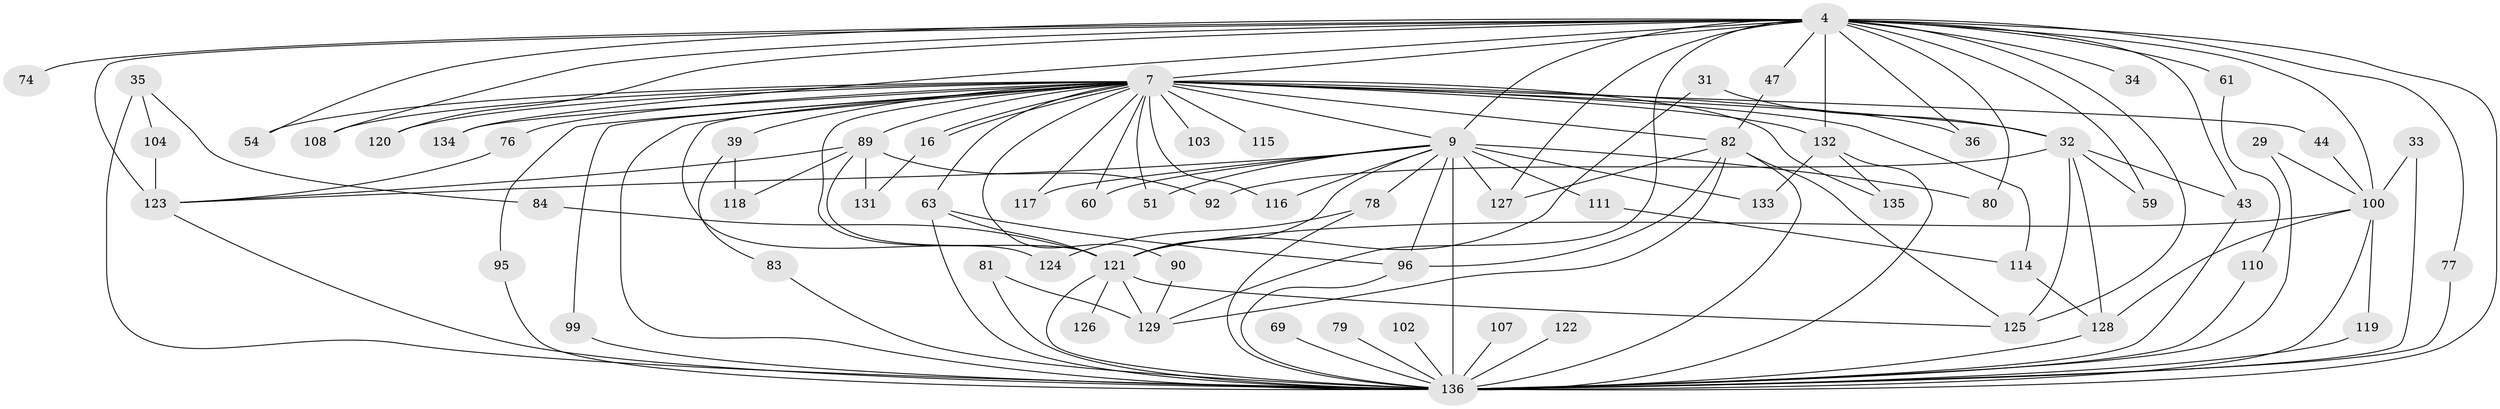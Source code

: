 // original degree distribution, {26: 0.007352941176470588, 19: 0.007352941176470588, 36: 0.007352941176470588, 31: 0.007352941176470588, 16: 0.014705882352941176, 17: 0.014705882352941176, 30: 0.007352941176470588, 21: 0.007352941176470588, 5: 0.022058823529411766, 6: 0.014705882352941176, 4: 0.0661764705882353, 3: 0.23529411764705882, 7: 0.014705882352941176, 12: 0.007352941176470588, 10: 0.007352941176470588, 8: 0.022058823529411766, 2: 0.5367647058823529}
// Generated by graph-tools (version 1.1) at 2025/45/03/09/25 04:45:55]
// undirected, 68 vertices, 134 edges
graph export_dot {
graph [start="1"]
  node [color=gray90,style=filled];
  4 [super="+1"];
  7 [super="+3"];
  9 [super="+5"];
  16;
  29;
  31;
  32 [super="+13+12"];
  33;
  34;
  35;
  36;
  39;
  43 [super="+40"];
  44;
  47;
  51;
  54;
  59;
  60;
  61;
  63 [super="+17"];
  69 [super="+14"];
  74;
  76;
  77;
  78 [super="+64"];
  79;
  80;
  81;
  82 [super="+41"];
  83;
  84;
  89 [super="+50+56"];
  90;
  92;
  95;
  96 [super="+85+58"];
  99 [super="+48"];
  100 [super="+37+52"];
  102;
  103 [super="+93"];
  104;
  107;
  108;
  110;
  111;
  114 [super="+45+42"];
  115;
  116;
  117;
  118 [super="+66"];
  119;
  120;
  121 [super="+109+106"];
  122;
  123 [super="+86+70"];
  124;
  125 [super="+75"];
  126;
  127 [super="+112"];
  128 [super="+113+105"];
  129 [super="+65+67"];
  131 [super="+68"];
  132 [super="+15+94+130+98+88"];
  133;
  134;
  135;
  136 [super="+101+10+8"];
  4 -- 7 [weight=4];
  4 -- 9 [weight=4];
  4 -- 34 [weight=2];
  4 -- 36;
  4 -- 43;
  4 -- 54;
  4 -- 59;
  4 -- 61 [weight=2];
  4 -- 74 [weight=2];
  4 -- 80;
  4 -- 108;
  4 -- 123 [weight=5];
  4 -- 132 [weight=4];
  4 -- 134;
  4 -- 129 [weight=4];
  4 -- 77;
  4 -- 100 [weight=6];
  4 -- 47;
  4 -- 120;
  4 -- 136 [weight=9];
  4 -- 125;
  4 -- 127;
  7 -- 9 [weight=4];
  7 -- 16;
  7 -- 16;
  7 -- 32 [weight=4];
  7 -- 39 [weight=2];
  7 -- 51;
  7 -- 54;
  7 -- 76;
  7 -- 89 [weight=3];
  7 -- 95;
  7 -- 116;
  7 -- 136 [weight=9];
  7 -- 63;
  7 -- 134;
  7 -- 135;
  7 -- 90;
  7 -- 99;
  7 -- 36;
  7 -- 103 [weight=4];
  7 -- 44;
  7 -- 108;
  7 -- 124;
  7 -- 114 [weight=4];
  7 -- 115;
  7 -- 117;
  7 -- 120;
  7 -- 60;
  7 -- 132 [weight=4];
  7 -- 121 [weight=2];
  7 -- 82 [weight=3];
  9 -- 78 [weight=2];
  9 -- 80;
  9 -- 96 [weight=2];
  9 -- 116;
  9 -- 133;
  9 -- 111;
  9 -- 51;
  9 -- 117;
  9 -- 60;
  9 -- 136 [weight=8];
  9 -- 123;
  9 -- 127;
  9 -- 121;
  16 -- 131;
  29 -- 100;
  29 -- 136;
  31 -- 32;
  31 -- 121;
  32 -- 59;
  32 -- 125;
  32 -- 92;
  32 -- 128;
  32 -- 43;
  33 -- 100;
  33 -- 136;
  35 -- 84;
  35 -- 104;
  35 -- 136 [weight=2];
  39 -- 83;
  39 -- 118 [weight=2];
  43 -- 136;
  44 -- 100;
  47 -- 82;
  61 -- 110;
  63 -- 96;
  63 -- 121;
  63 -- 136 [weight=3];
  69 -- 136 [weight=3];
  76 -- 123;
  77 -- 136;
  78 -- 124;
  78 -- 136;
  79 -- 136;
  81 -- 129;
  81 -- 136;
  82 -- 136 [weight=2];
  82 -- 96;
  82 -- 129;
  82 -- 125;
  82 -- 127;
  83 -- 136;
  84 -- 121;
  89 -- 131 [weight=2];
  89 -- 118;
  89 -- 92;
  89 -- 123;
  89 -- 121;
  90 -- 129;
  95 -- 136;
  96 -- 136;
  99 -- 136 [weight=2];
  100 -- 119;
  100 -- 121 [weight=4];
  100 -- 136;
  100 -- 128 [weight=2];
  102 -- 136 [weight=2];
  104 -- 123;
  107 -- 136 [weight=2];
  110 -- 136;
  111 -- 114;
  114 -- 128;
  119 -- 136;
  121 -- 126 [weight=2];
  121 -- 129;
  121 -- 125;
  121 -- 136;
  122 -- 136;
  123 -- 136;
  128 -- 136;
  132 -- 135;
  132 -- 136 [weight=2];
  132 -- 133;
}
